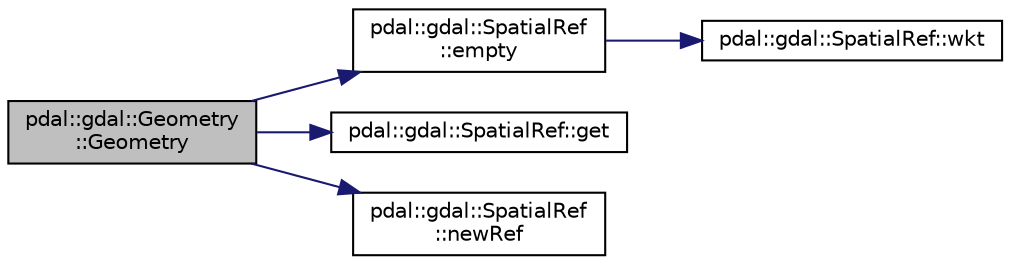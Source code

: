 digraph "pdal::gdal::Geometry::Geometry"
{
  edge [fontname="Helvetica",fontsize="10",labelfontname="Helvetica",labelfontsize="10"];
  node [fontname="Helvetica",fontsize="10",shape=record];
  rankdir="LR";
  Node1 [label="pdal::gdal::Geometry\l::Geometry",height=0.2,width=0.4,color="black", fillcolor="grey75", style="filled", fontcolor="black"];
  Node1 -> Node2 [color="midnightblue",fontsize="10",style="solid",fontname="Helvetica"];
  Node2 [label="pdal::gdal::SpatialRef\l::empty",height=0.2,width=0.4,color="black", fillcolor="white", style="filled",URL="$classpdal_1_1gdal_1_1SpatialRef.html#a7c333d474f0897a3db6089a494c14dce"];
  Node2 -> Node3 [color="midnightblue",fontsize="10",style="solid",fontname="Helvetica"];
  Node3 [label="pdal::gdal::SpatialRef::wkt",height=0.2,width=0.4,color="black", fillcolor="white", style="filled",URL="$classpdal_1_1gdal_1_1SpatialRef.html#a2276a16d9f75c7ae8cab6d11572aa0dd"];
  Node1 -> Node4 [color="midnightblue",fontsize="10",style="solid",fontname="Helvetica"];
  Node4 [label="pdal::gdal::SpatialRef::get",height=0.2,width=0.4,color="black", fillcolor="white", style="filled",URL="$classpdal_1_1gdal_1_1SpatialRef.html#a6e9fd085183596f638066f2ef30c99ab"];
  Node1 -> Node5 [color="midnightblue",fontsize="10",style="solid",fontname="Helvetica"];
  Node5 [label="pdal::gdal::SpatialRef\l::newRef",height=0.2,width=0.4,color="black", fillcolor="white", style="filled",URL="$classpdal_1_1gdal_1_1SpatialRef.html#a8f05965b54cf00f39186887598948d62"];
}
